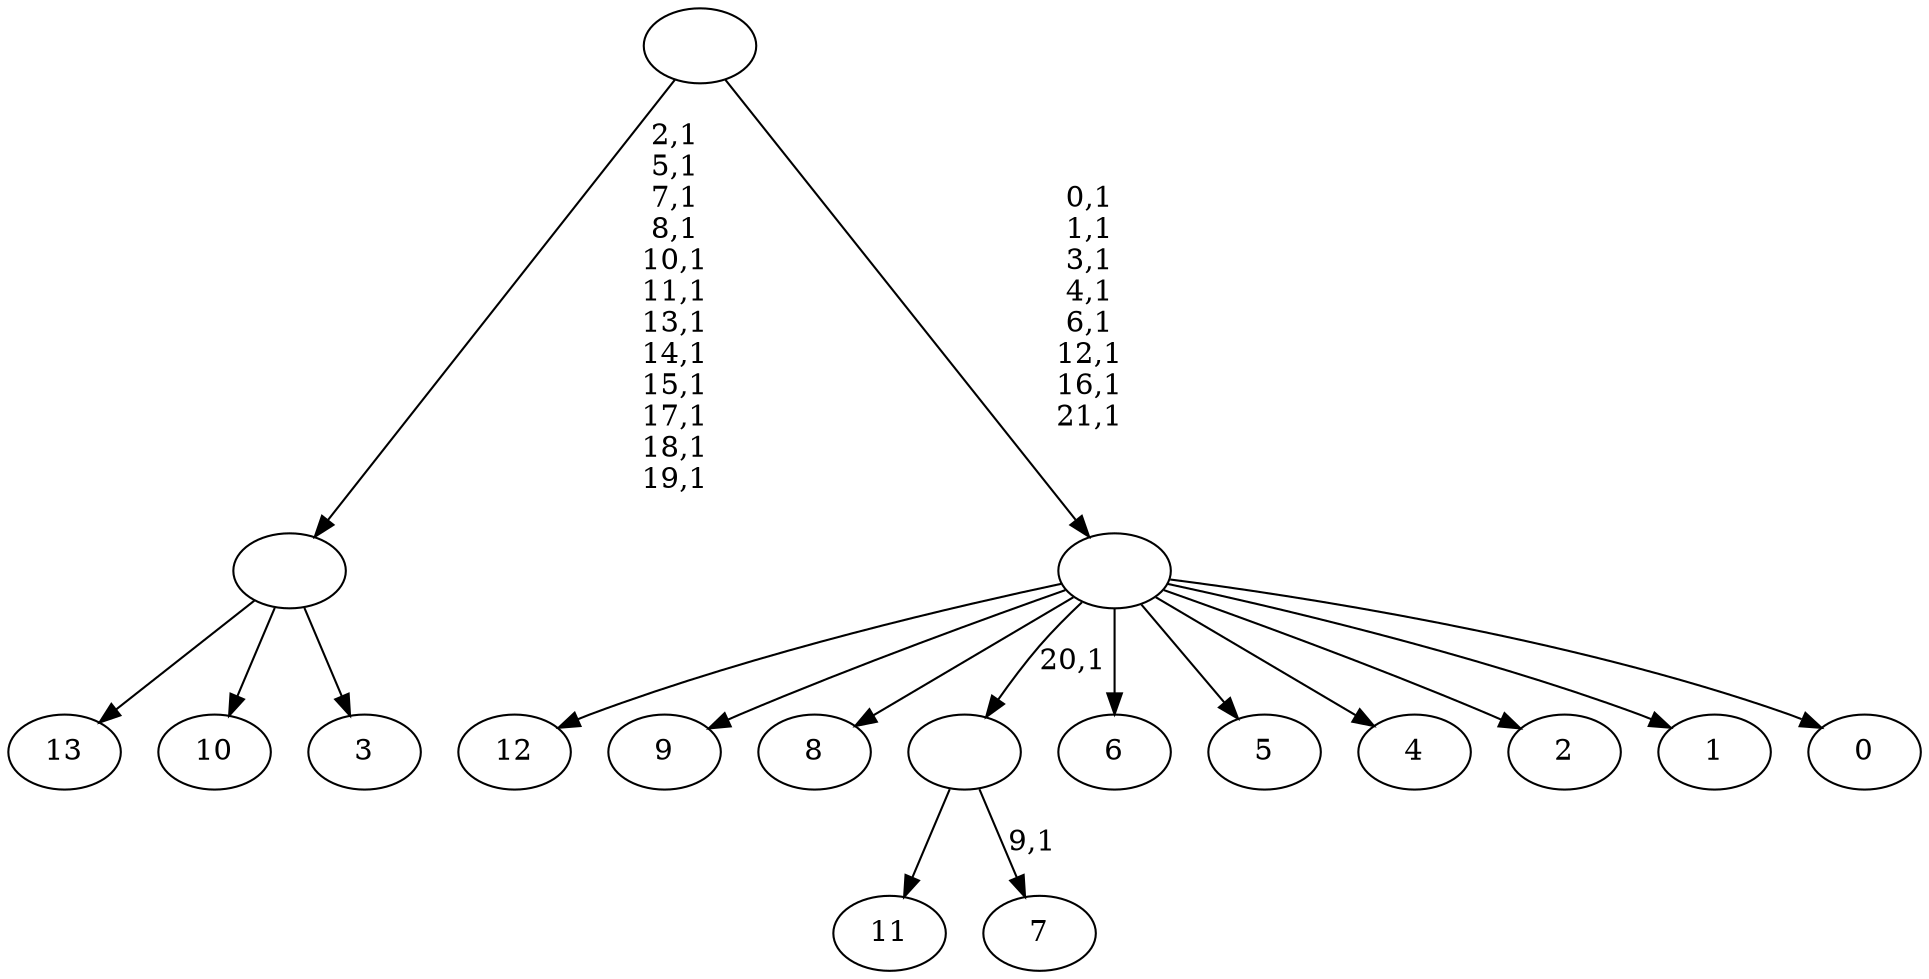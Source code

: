 digraph T {
	36 [label="13"]
	35 [label="12"]
	34 [label="11"]
	33 [label="10"]
	32 [label="9"]
	31 [label="8"]
	30 [label="7"]
	28 [label=""]
	27 [label="6"]
	26 [label="5"]
	25 [label="4"]
	24 [label="3"]
	23 [label=""]
	11 [label="2"]
	10 [label="1"]
	9 [label="0"]
	8 [label=""]
	0 [label=""]
	28 -> 30 [label="9,1"]
	28 -> 34 [label=""]
	23 -> 36 [label=""]
	23 -> 33 [label=""]
	23 -> 24 [label=""]
	8 -> 35 [label=""]
	8 -> 32 [label=""]
	8 -> 31 [label=""]
	8 -> 28 [label="20,1"]
	8 -> 27 [label=""]
	8 -> 26 [label=""]
	8 -> 25 [label=""]
	8 -> 11 [label=""]
	8 -> 10 [label=""]
	8 -> 9 [label=""]
	0 -> 8 [label="0,1\n1,1\n3,1\n4,1\n6,1\n12,1\n16,1\n21,1"]
	0 -> 23 [label="2,1\n5,1\n7,1\n8,1\n10,1\n11,1\n13,1\n14,1\n15,1\n17,1\n18,1\n19,1"]
}
